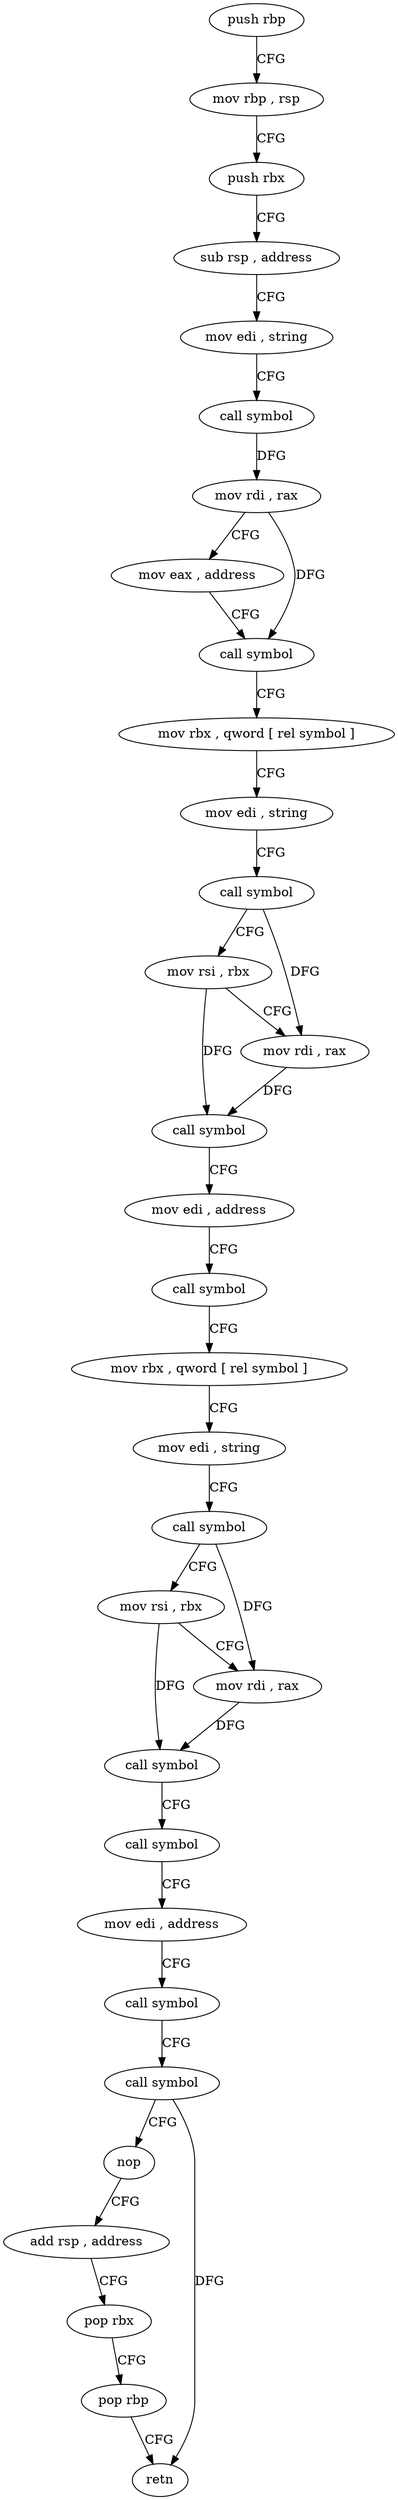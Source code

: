 digraph "func" {
"4218730" [label = "push rbp" ]
"4218731" [label = "mov rbp , rsp" ]
"4218734" [label = "push rbx" ]
"4218735" [label = "sub rsp , address" ]
"4218739" [label = "mov edi , string" ]
"4218744" [label = "call symbol" ]
"4218749" [label = "mov rdi , rax" ]
"4218752" [label = "mov eax , address" ]
"4218757" [label = "call symbol" ]
"4218762" [label = "mov rbx , qword [ rel symbol ]" ]
"4218769" [label = "mov edi , string" ]
"4218774" [label = "call symbol" ]
"4218779" [label = "mov rsi , rbx" ]
"4218782" [label = "mov rdi , rax" ]
"4218785" [label = "call symbol" ]
"4218790" [label = "mov edi , address" ]
"4218795" [label = "call symbol" ]
"4218800" [label = "mov rbx , qword [ rel symbol ]" ]
"4218807" [label = "mov edi , string" ]
"4218812" [label = "call symbol" ]
"4218817" [label = "mov rsi , rbx" ]
"4218820" [label = "mov rdi , rax" ]
"4218823" [label = "call symbol" ]
"4218828" [label = "call symbol" ]
"4218833" [label = "mov edi , address" ]
"4218838" [label = "call symbol" ]
"4218843" [label = "call symbol" ]
"4218848" [label = "nop" ]
"4218849" [label = "add rsp , address" ]
"4218853" [label = "pop rbx" ]
"4218854" [label = "pop rbp" ]
"4218855" [label = "retn" ]
"4218730" -> "4218731" [ label = "CFG" ]
"4218731" -> "4218734" [ label = "CFG" ]
"4218734" -> "4218735" [ label = "CFG" ]
"4218735" -> "4218739" [ label = "CFG" ]
"4218739" -> "4218744" [ label = "CFG" ]
"4218744" -> "4218749" [ label = "DFG" ]
"4218749" -> "4218752" [ label = "CFG" ]
"4218749" -> "4218757" [ label = "DFG" ]
"4218752" -> "4218757" [ label = "CFG" ]
"4218757" -> "4218762" [ label = "CFG" ]
"4218762" -> "4218769" [ label = "CFG" ]
"4218769" -> "4218774" [ label = "CFG" ]
"4218774" -> "4218779" [ label = "CFG" ]
"4218774" -> "4218782" [ label = "DFG" ]
"4218779" -> "4218782" [ label = "CFG" ]
"4218779" -> "4218785" [ label = "DFG" ]
"4218782" -> "4218785" [ label = "DFG" ]
"4218785" -> "4218790" [ label = "CFG" ]
"4218790" -> "4218795" [ label = "CFG" ]
"4218795" -> "4218800" [ label = "CFG" ]
"4218800" -> "4218807" [ label = "CFG" ]
"4218807" -> "4218812" [ label = "CFG" ]
"4218812" -> "4218817" [ label = "CFG" ]
"4218812" -> "4218820" [ label = "DFG" ]
"4218817" -> "4218820" [ label = "CFG" ]
"4218817" -> "4218823" [ label = "DFG" ]
"4218820" -> "4218823" [ label = "DFG" ]
"4218823" -> "4218828" [ label = "CFG" ]
"4218828" -> "4218833" [ label = "CFG" ]
"4218833" -> "4218838" [ label = "CFG" ]
"4218838" -> "4218843" [ label = "CFG" ]
"4218843" -> "4218848" [ label = "CFG" ]
"4218843" -> "4218855" [ label = "DFG" ]
"4218848" -> "4218849" [ label = "CFG" ]
"4218849" -> "4218853" [ label = "CFG" ]
"4218853" -> "4218854" [ label = "CFG" ]
"4218854" -> "4218855" [ label = "CFG" ]
}
